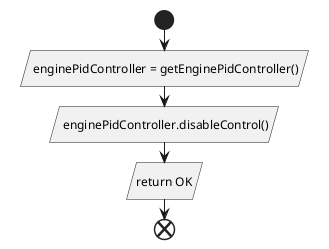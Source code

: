 @startuml

start
: enginePidController = getEnginePidController()/
: enginePidController.disableControl()/
:return OK/
end
@enduml